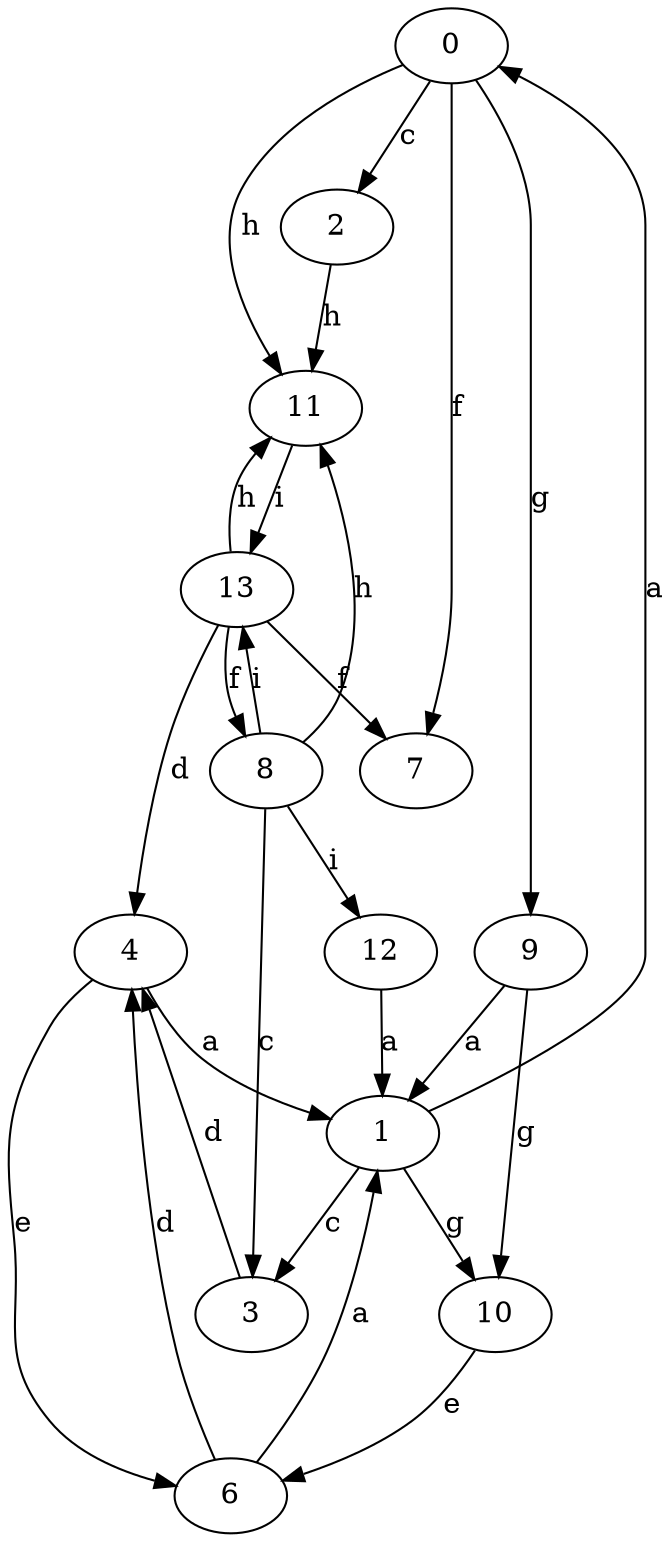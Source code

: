 strict digraph  {
0;
1;
2;
3;
4;
6;
7;
8;
9;
10;
11;
12;
13;
0 -> 2  [label=c];
0 -> 7  [label=f];
0 -> 9  [label=g];
0 -> 11  [label=h];
1 -> 0  [label=a];
1 -> 3  [label=c];
1 -> 10  [label=g];
2 -> 11  [label=h];
3 -> 4  [label=d];
4 -> 1  [label=a];
4 -> 6  [label=e];
6 -> 1  [label=a];
6 -> 4  [label=d];
8 -> 3  [label=c];
8 -> 11  [label=h];
8 -> 12  [label=i];
8 -> 13  [label=i];
9 -> 1  [label=a];
9 -> 10  [label=g];
10 -> 6  [label=e];
11 -> 13  [label=i];
12 -> 1  [label=a];
13 -> 4  [label=d];
13 -> 7  [label=f];
13 -> 8  [label=f];
13 -> 11  [label=h];
}
